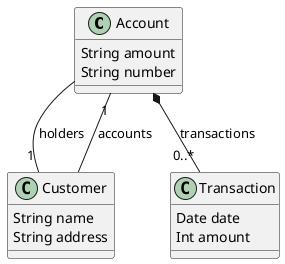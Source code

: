 @startuml
class Account {
  String amount
  String number
}
Account -- "1" Customer : holders
Account *-- "0..*" Transaction : transactions

class Customer {
  String name
  String address
}
Customer -- "1" Account : accounts

class Transaction {
  Date date
  Int amount
}

@enduml
